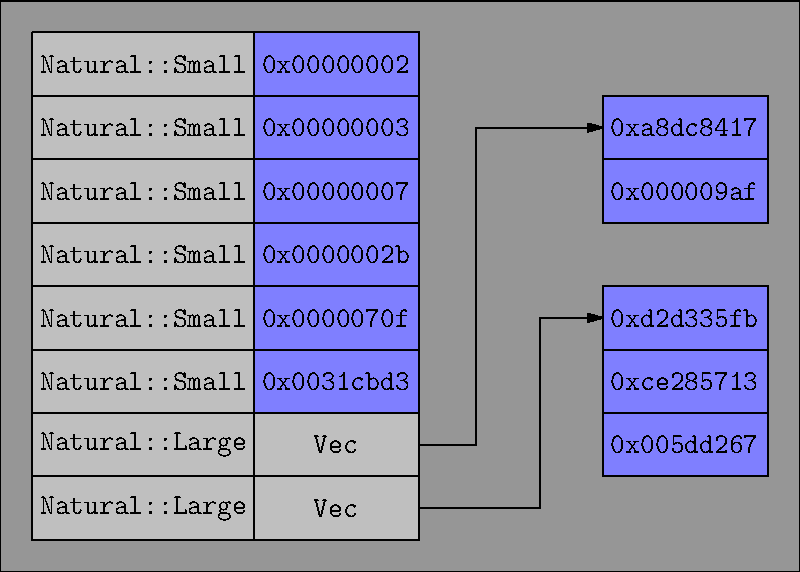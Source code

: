 defaultpen(fontsize(14pt));
size(400,400);
real height = 10;
real tag_width = 35;
real small_width = 26;
real text_offset = 17.5;
real text_offset_2 = 49;
real text_offset_3 = 104;
real col_2 = 90;
string small_label = "{\tt Natural::Small}";
string large_label = "{\tt Natural::Large}";

filldraw(box((-5,5),(121,-85)),rgb(150.0/255,150.0/255,150.0/255));

filldraw(box((col_2,-height),(col_2+small_width,-2*height)),lightblue);
label("{\tt 0xa8dc8417 }", (text_offset_3,-3*height/2));
filldraw(box((col_2,-2*height),(col_2+small_width,-3*height)),lightblue);
label("{\tt 0x000009af }", (text_offset_3,-5*height/2));

filldraw(box((col_2,-4*height),(col_2+small_width,-5*height)),lightblue);
label("{\tt 0xd2d335fb }", (text_offset_3,-9*height/2));
filldraw(box((col_2,-5*height),(col_2+small_width,-6*height)),lightblue);
label("{\tt 0xce285713 }", (text_offset_3,-11*height/2));
filldraw(box((col_2,-6*height),(col_2+small_width,-7*height)),lightblue);
label("{\tt 0x005dd267 }", (text_offset_3,-13*height/2));

draw((tag_width+small_width,-13*height/2) -- (70,-13*height/2));
draw((70,-13*height/2) -- (70,-3*height/2));
draw((70,-3*height/2) -- (col_2,-3*height/2), arrow=Arrow);
draw((tag_width+small_width,-15*height/2) -- (80,-15*height/2));
draw((80,-15*height/2) -- (80,-9*height/2));
draw((80,-9*height/2) -- (col_2,-9*height/2), arrow=Arrow);

filldraw(box((0,0),(tag_width,-height)),mediumgray);
label(small_label, (text_offset,-height/2));
filldraw(box((tag_width,0),(tag_width+small_width,-height)),lightblue);
label("{\tt 0x00000002 }", (text_offset_2,-height/2));

filldraw(box((0,-height),(tag_width,-2*height)),mediumgray);
label(small_label, (text_offset,-3*height/2));
filldraw(box((tag_width,-height),(tag_width+small_width,-2*height)),lightblue);
label("{\tt 0x00000003 }", (text_offset_2,-3*height/2));

filldraw(box((0,-2*height),(tag_width,-3*height)),mediumgray);
label(small_label, (text_offset,-5*height/2));
filldraw(box((tag_width,-2*height),(tag_width+small_width,-3*height)),lightblue);
label("{\tt 0x00000007 }", (text_offset_2,-5*height/2));

filldraw(box((0,-3*height),(tag_width,-4*height)),mediumgray);
label(small_label, (text_offset,-7*height/2));
filldraw(box((tag_width,-3*height),(tag_width+small_width,-4*height)),lightblue);
label("{\tt 0x0000002b }", (text_offset_2,-7*height/2));

filldraw(box((0,-4*height),(tag_width,-5*height)),mediumgray);
label(small_label, (text_offset,-9*height/2));
filldraw(box((tag_width,-4*height),(tag_width+small_width,-5*height)),lightblue);
label("{\tt 0x0000070f }", (text_offset_2,-9*height/2));

filldraw(box((0,-5*height),(tag_width,-6*height)),mediumgray);
label(small_label, (text_offset,-11*height/2));
filldraw(box((tag_width,-5*height),(tag_width+small_width,-6*height)),lightblue);
label("{\tt 0x0031cbd3 }", (text_offset_2,-11*height/2));

filldraw(box((0,-6*height),(tag_width,-7*height)),mediumgray);
label(large_label, (text_offset,-13*height/2));
filldraw(box((tag_width,-6*height),(tag_width+small_width,-7*height)),mediumgray);
label("{\tt Vec }", (text_offset_2,-13*height/2));

filldraw(box((0,-7*height),(tag_width,-8*height)),mediumgray);
label(large_label, (text_offset,-15*height/2));
filldraw(box((tag_width,-7*height),(tag_width+small_width,-8*height)),mediumgray);
label("{\tt Vec }", (text_offset_2,-15*height/2));
